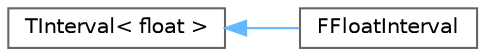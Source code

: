 digraph "Graphical Class Hierarchy"
{
 // INTERACTIVE_SVG=YES
 // LATEX_PDF_SIZE
  bgcolor="transparent";
  edge [fontname=Helvetica,fontsize=10,labelfontname=Helvetica,labelfontsize=10];
  node [fontname=Helvetica,fontsize=10,shape=box,height=0.2,width=0.4];
  rankdir="LR";
  Node0 [id="Node000000",label="TInterval\< float \>",height=0.2,width=0.4,color="grey40", fillcolor="white", style="filled",URL="$d7/de1/structTInterval.html",tooltip=" "];
  Node0 -> Node1 [id="edge6351_Node000000_Node000001",dir="back",color="steelblue1",style="solid",tooltip=" "];
  Node1 [id="Node000001",label="FFloatInterval",height=0.2,width=0.4,color="grey40", fillcolor="white", style="filled",URL="$db/d88/structFFloatInterval.html",tooltip=" "];
}
